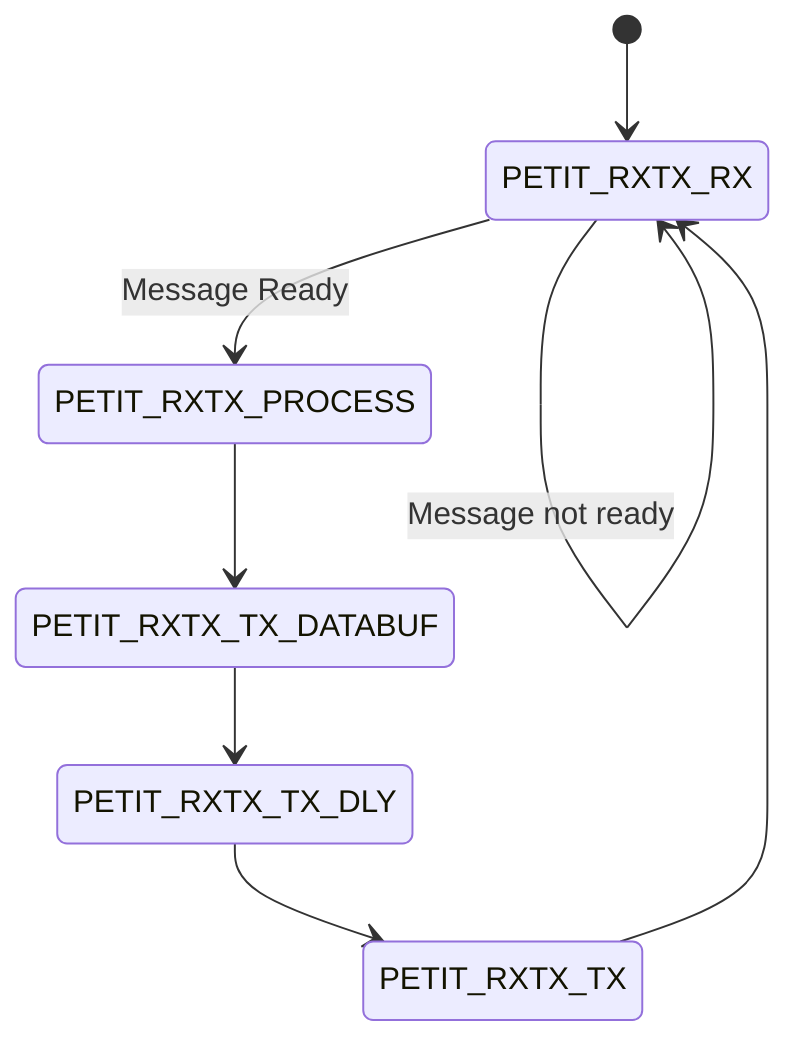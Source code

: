 stateDiagram-v2
    [*] --> PETIT_RXTX_RX
    PETIT_RXTX_RX --> PETIT_RXTX_RX: Message not ready
    PETIT_RXTX_RX --> PETIT_RXTX_PROCESS: Message Ready
    PETIT_RXTX_PROCESS --> PETIT_RXTX_TX_DATABUF
    PETIT_RXTX_TX_DATABUF --> PETIT_RXTX_TX_DLY
    PETIT_RXTX_TX_DLY --> PETIT_RXTX_TX
    PETIT_RXTX_TX --> PETIT_RXTX_RX